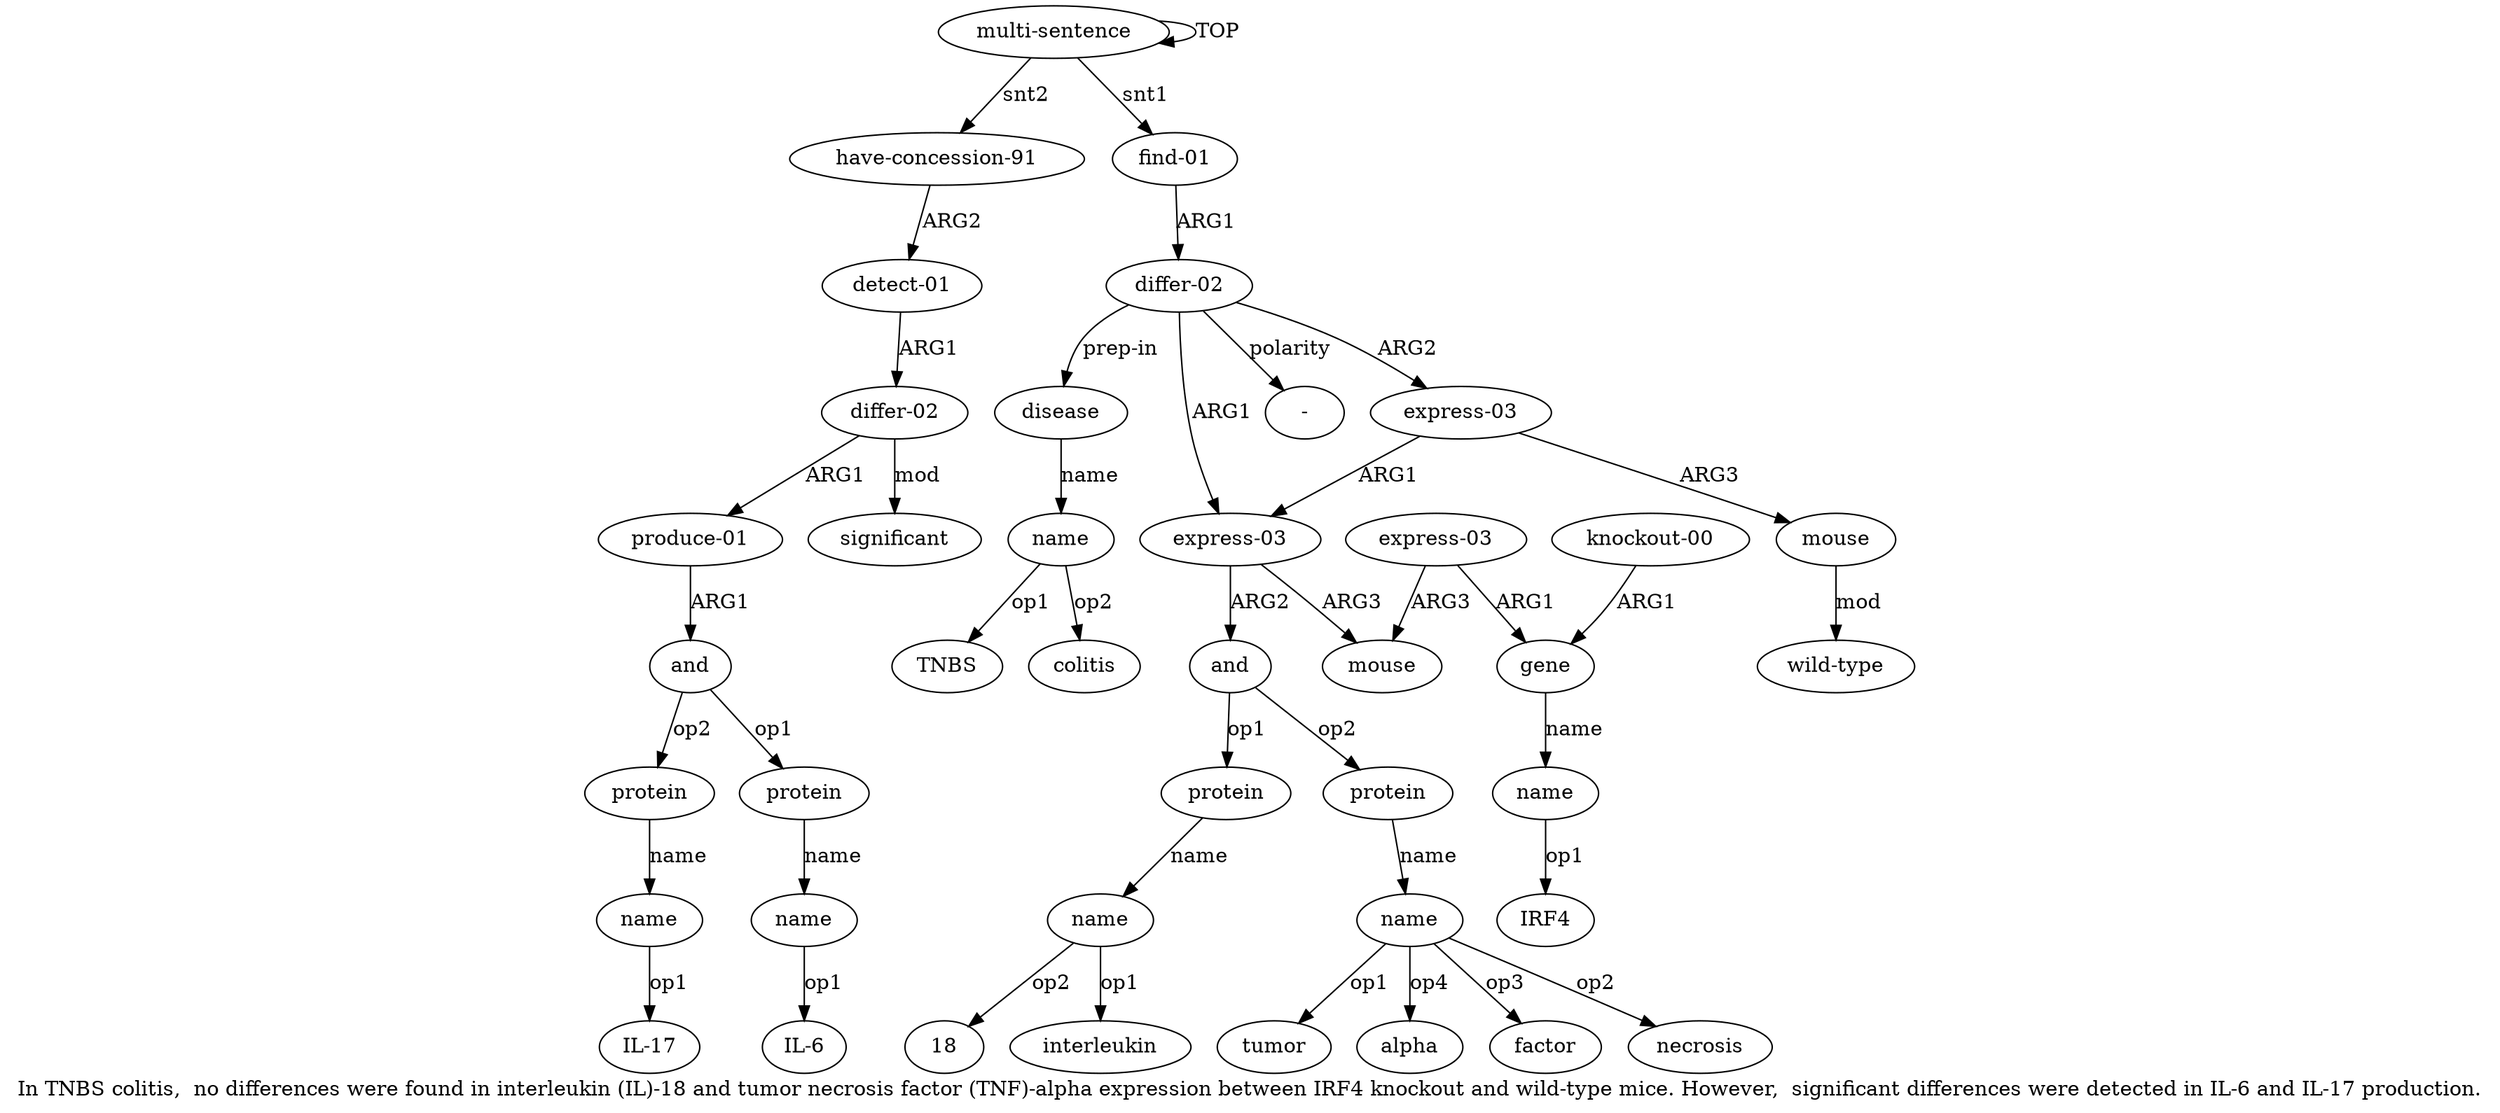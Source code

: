 digraph  {
	graph [label="In TNBS colitis,  no differences were found in interleukin (IL)-18 and tumor necrosis factor (TNF)-alpha expression between IRF4 \
knockout and wild-type mice. However,  significant differences were detected in IL-6 and IL-17 production."];
	node [label="\N"];
	a20	 [color=black,
		gold_ind=20,
		gold_label="detect-01",
		label="detect-01",
		test_ind=20,
		test_label="detect-01"];
	a21	 [color=black,
		gold_ind=21,
		gold_label="differ-02",
		label="differ-02",
		test_ind=21,
		test_label="differ-02"];
	a20 -> a21 [key=0,
	color=black,
	gold_label=ARG1,
	label=ARG1,
	test_label=ARG1];
a22 [color=black,
	gold_ind=22,
	gold_label="produce-01",
	label="produce-01",
	test_ind=22,
	test_label="produce-01"];
a21 -> a22 [key=0,
color=black,
gold_label=ARG1,
label=ARG1,
test_label=ARG1];
a28 [color=black,
gold_ind=28,
gold_label=significant,
label=significant,
test_ind=28,
test_label=significant];
a21 -> a28 [key=0,
color=black,
gold_label=mod,
label=mod,
test_label=mod];
a23 [color=black,
gold_ind=23,
gold_label=and,
label=and,
test_ind=23,
test_label=and];
a22 -> a23 [key=0,
color=black,
gold_label=ARG1,
label=ARG1,
test_label=ARG1];
a24 [color=black,
gold_ind=24,
gold_label=protein,
label=protein,
test_ind=24,
test_label=protein];
a23 -> a24 [key=0,
color=black,
gold_label=op1,
label=op1,
test_label=op1];
a26 [color=black,
gold_ind=26,
gold_label=protein,
label=protein,
test_ind=26,
test_label=protein];
a23 -> a26 [key=0,
color=black,
gold_label=op2,
label=op2,
test_label=op2];
a25 [color=black,
gold_ind=25,
gold_label=name,
label=name,
test_ind=25,
test_label=name];
a24 -> a25 [key=0,
color=black,
gold_label=name,
label=name,
test_label=name];
"a25 IL-6" [color=black,
gold_ind=-1,
gold_label="IL-6",
label="IL-6",
test_ind=-1,
test_label="IL-6"];
a25 -> "a25 IL-6" [key=0,
color=black,
gold_label=op1,
label=op1,
test_label=op1];
a27 [color=black,
gold_ind=27,
gold_label=name,
label=name,
test_ind=27,
test_label=name];
a26 -> a27 [key=0,
color=black,
gold_label=name,
label=name,
test_label=name];
"a27 IL-17" [color=black,
gold_ind=-1,
gold_label="IL-17",
label="IL-17",
test_ind=-1,
test_label="IL-17"];
a27 -> "a27 IL-17" [key=0,
color=black,
gold_label=op1,
label=op1,
test_label=op1];
"a8 tumor" [color=black,
gold_ind=-1,
gold_label=tumor,
label=tumor,
test_ind=-1,
test_label=tumor];
"a18 colitis" [color=black,
gold_ind=-1,
gold_label=colitis,
label=colitis,
test_ind=-1,
test_label=colitis];
"a18 TNBS" [color=black,
gold_ind=-1,
gold_label=TNBS,
label=TNBS,
test_ind=-1,
test_label=TNBS];
"a12 IRF4" [color=black,
gold_ind=-1,
gold_label=IRF4,
label=IRF4,
test_ind=-1,
test_label=IRF4];
"a6 18" [color=black,
gold_ind=-1,
gold_label=18,
label=18,
test_ind=-1,
test_label=18];
"a8 alpha" [color=black,
gold_ind=-1,
gold_label=alpha,
label=alpha,
test_ind=-1,
test_label=alpha];
a15 [color=black,
gold_ind=15,
gold_label=mouse,
label=mouse,
test_ind=15,
test_label=mouse];
a16 [color=black,
gold_ind=16,
gold_label="wild-type",
label="wild-type",
test_ind=16,
test_label="wild-type"];
a15 -> a16 [key=0,
color=black,
gold_label=mod,
label=mod,
test_label=mod];
a14 [color=black,
gold_ind=14,
gold_label="express-03",
label="express-03",
test_ind=14,
test_label="express-03"];
a14 -> a15 [key=0,
color=black,
gold_label=ARG3,
label=ARG3,
test_label=ARG3];
a3 [color=black,
gold_ind=3,
gold_label="express-03",
label="express-03",
test_ind=3,
test_label="express-03"];
a14 -> a3 [key=0,
color=black,
gold_label=ARG1,
label=ARG1,
test_label=ARG1];
a17 [color=black,
gold_ind=17,
gold_label=disease,
label=disease,
test_ind=17,
test_label=disease];
a18 [color=black,
gold_ind=18,
gold_label=name,
label=name,
test_ind=18,
test_label=name];
a17 -> a18 [key=0,
color=black,
gold_label=name,
label=name,
test_label=name];
a11 [color=black,
gold_ind=11,
gold_label=gene,
label=gene,
test_ind=11,
test_label=gene];
a12 [color=black,
gold_ind=12,
gold_label=name,
label=name,
test_ind=12,
test_label=name];
a11 -> a12 [key=0,
color=black,
gold_label=name,
label=name,
test_label=name];
a10 [color=black,
gold_ind=10,
gold_label="express-03",
label="express-03",
test_ind=10,
test_label="express-03"];
a10 -> a11 [key=0,
color=black,
gold_label=ARG1,
label=ARG1,
test_label=ARG1];
a9 [color=black,
gold_ind=9,
gold_label=mouse,
label=mouse,
test_ind=9,
test_label=mouse];
a10 -> a9 [key=0,
color=black,
gold_label=ARG3,
label=ARG3,
test_label=ARG3];
a13 [color=black,
gold_ind=13,
gold_label="knockout-00",
label="knockout-00",
test_ind=13,
test_label="knockout-00"];
a13 -> a11 [key=0,
color=black,
gold_label=ARG1,
label=ARG1,
test_label=ARG1];
a12 -> "a12 IRF4" [key=0,
color=black,
gold_label=op1,
label=op1,
test_label=op1];
a19 [color=black,
gold_ind=19,
gold_label="have-concession-91",
label="have-concession-91",
test_ind=19,
test_label="have-concession-91"];
a19 -> a20 [key=0,
color=black,
gold_label=ARG2,
label=ARG2,
test_label=ARG2];
a18 -> "a18 colitis" [key=0,
color=black,
gold_label=op2,
label=op2,
test_label=op2];
a18 -> "a18 TNBS" [key=0,
color=black,
gold_label=op1,
label=op1,
test_label=op1];
"a8 factor" [color=black,
gold_ind=-1,
gold_label=factor,
label=factor,
test_ind=-1,
test_label=factor];
a1 [color=black,
gold_ind=1,
gold_label="find-01",
label="find-01",
test_ind=1,
test_label="find-01"];
a2 [color=black,
gold_ind=2,
gold_label="differ-02",
label="differ-02",
test_ind=2,
test_label="differ-02"];
a1 -> a2 [key=0,
color=black,
gold_label=ARG1,
label=ARG1,
test_label=ARG1];
a0 [color=black,
gold_ind=0,
gold_label="multi-sentence",
label="multi-sentence",
test_ind=0,
test_label="multi-sentence"];
a0 -> a19 [key=0,
color=black,
gold_label=snt2,
label=snt2,
test_label=snt2];
a0 -> a1 [key=0,
color=black,
gold_label=snt1,
label=snt1,
test_label=snt1];
a0 -> a0 [key=0,
color=black,
gold_label=TOP,
label=TOP,
test_label=TOP];
a4 [color=black,
gold_ind=4,
gold_label=and,
label=and,
test_ind=4,
test_label=and];
a3 -> a4 [key=0,
color=black,
gold_label=ARG2,
label=ARG2,
test_label=ARG2];
a3 -> a9 [key=0,
color=black,
gold_label=ARG3,
label=ARG3,
test_label=ARG3];
a2 -> a14 [key=0,
color=black,
gold_label=ARG2,
label=ARG2,
test_label=ARG2];
a2 -> a17 [key=0,
color=black,
gold_label="prep-in",
label="prep-in",
test_label="prep-in"];
a2 -> a3 [key=0,
color=black,
gold_label=ARG1,
label=ARG1,
test_label=ARG1];
"a2 -" [color=black,
gold_ind=-1,
gold_label="-",
label="-",
test_ind=-1,
test_label="-"];
a2 -> "a2 -" [key=0,
color=black,
gold_label=polarity,
label=polarity,
test_label=polarity];
a5 [color=black,
gold_ind=5,
gold_label=protein,
label=protein,
test_ind=5,
test_label=protein];
a6 [color=black,
gold_ind=6,
gold_label=name,
label=name,
test_ind=6,
test_label=name];
a5 -> a6 [key=0,
color=black,
gold_label=name,
label=name,
test_label=name];
a4 -> a5 [key=0,
color=black,
gold_label=op1,
label=op1,
test_label=op1];
a7 [color=black,
gold_ind=7,
gold_label=protein,
label=protein,
test_ind=7,
test_label=protein];
a4 -> a7 [key=0,
color=black,
gold_label=op2,
label=op2,
test_label=op2];
a8 [color=black,
gold_ind=8,
gold_label=name,
label=name,
test_ind=8,
test_label=name];
a7 -> a8 [key=0,
color=black,
gold_label=name,
label=name,
test_label=name];
a6 -> "a6 18" [key=0,
color=black,
gold_label=op2,
label=op2,
test_label=op2];
"a6 interleukin" [color=black,
gold_ind=-1,
gold_label=interleukin,
label=interleukin,
test_ind=-1,
test_label=interleukin];
a6 -> "a6 interleukin" [key=0,
color=black,
gold_label=op1,
label=op1,
test_label=op1];
a8 -> "a8 tumor" [key=0,
color=black,
gold_label=op1,
label=op1,
test_label=op1];
a8 -> "a8 alpha" [key=0,
color=black,
gold_label=op4,
label=op4,
test_label=op4];
a8 -> "a8 factor" [key=0,
color=black,
gold_label=op3,
label=op3,
test_label=op3];
"a8 necrosis" [color=black,
gold_ind=-1,
gold_label=necrosis,
label=necrosis,
test_ind=-1,
test_label=necrosis];
a8 -> "a8 necrosis" [key=0,
color=black,
gold_label=op2,
label=op2,
test_label=op2];
}
